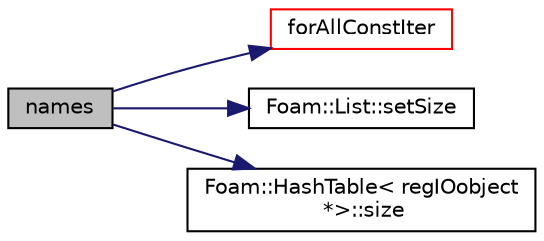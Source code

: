 digraph "names"
{
  bgcolor="transparent";
  edge [fontname="Helvetica",fontsize="10",labelfontname="Helvetica",labelfontsize="10"];
  node [fontname="Helvetica",fontsize="10",shape=record];
  rankdir="LR";
  Node1341 [label="names",height=0.2,width=0.4,color="black", fillcolor="grey75", style="filled", fontcolor="black"];
  Node1341 -> Node1342 [color="midnightblue",fontsize="10",style="solid",fontname="Helvetica"];
  Node1342 [label="forAllConstIter",height=0.2,width=0.4,color="red",URL="$a39311.html#ae21e2836509b0fa7f7cedf6493b11b09"];
  Node1341 -> Node1403 [color="midnightblue",fontsize="10",style="solid",fontname="Helvetica"];
  Node1403 [label="Foam::List::setSize",height=0.2,width=0.4,color="black",URL="$a26833.html#aedb985ffeaf1bdbfeccc2a8730405703",tooltip="Reset size of List. "];
  Node1341 -> Node1503 [color="midnightblue",fontsize="10",style="solid",fontname="Helvetica"];
  Node1503 [label="Foam::HashTable\< regIOobject\l *\>::size",height=0.2,width=0.4,color="black",URL="$a26841.html#a47b3bf30da1eb3ab8076b5fbe00e0494",tooltip="Return number of elements in table. "];
}
